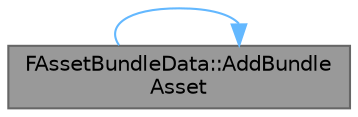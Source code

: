 digraph "FAssetBundleData::AddBundleAsset"
{
 // INTERACTIVE_SVG=YES
 // LATEX_PDF_SIZE
  bgcolor="transparent";
  edge [fontname=Helvetica,fontsize=10,labelfontname=Helvetica,labelfontsize=10];
  node [fontname=Helvetica,fontsize=10,shape=box,height=0.2,width=0.4];
  rankdir="LR";
  Node1 [id="Node000001",label="FAssetBundleData::AddBundle\lAsset",height=0.2,width=0.4,color="gray40", fillcolor="grey60", style="filled", fontcolor="black",tooltip="Adds or updates an entry with the given BundleName -> Path."];
  Node1 -> Node1 [id="edge1_Node000001_Node000001",color="steelblue1",style="solid",tooltip=" "];
}

